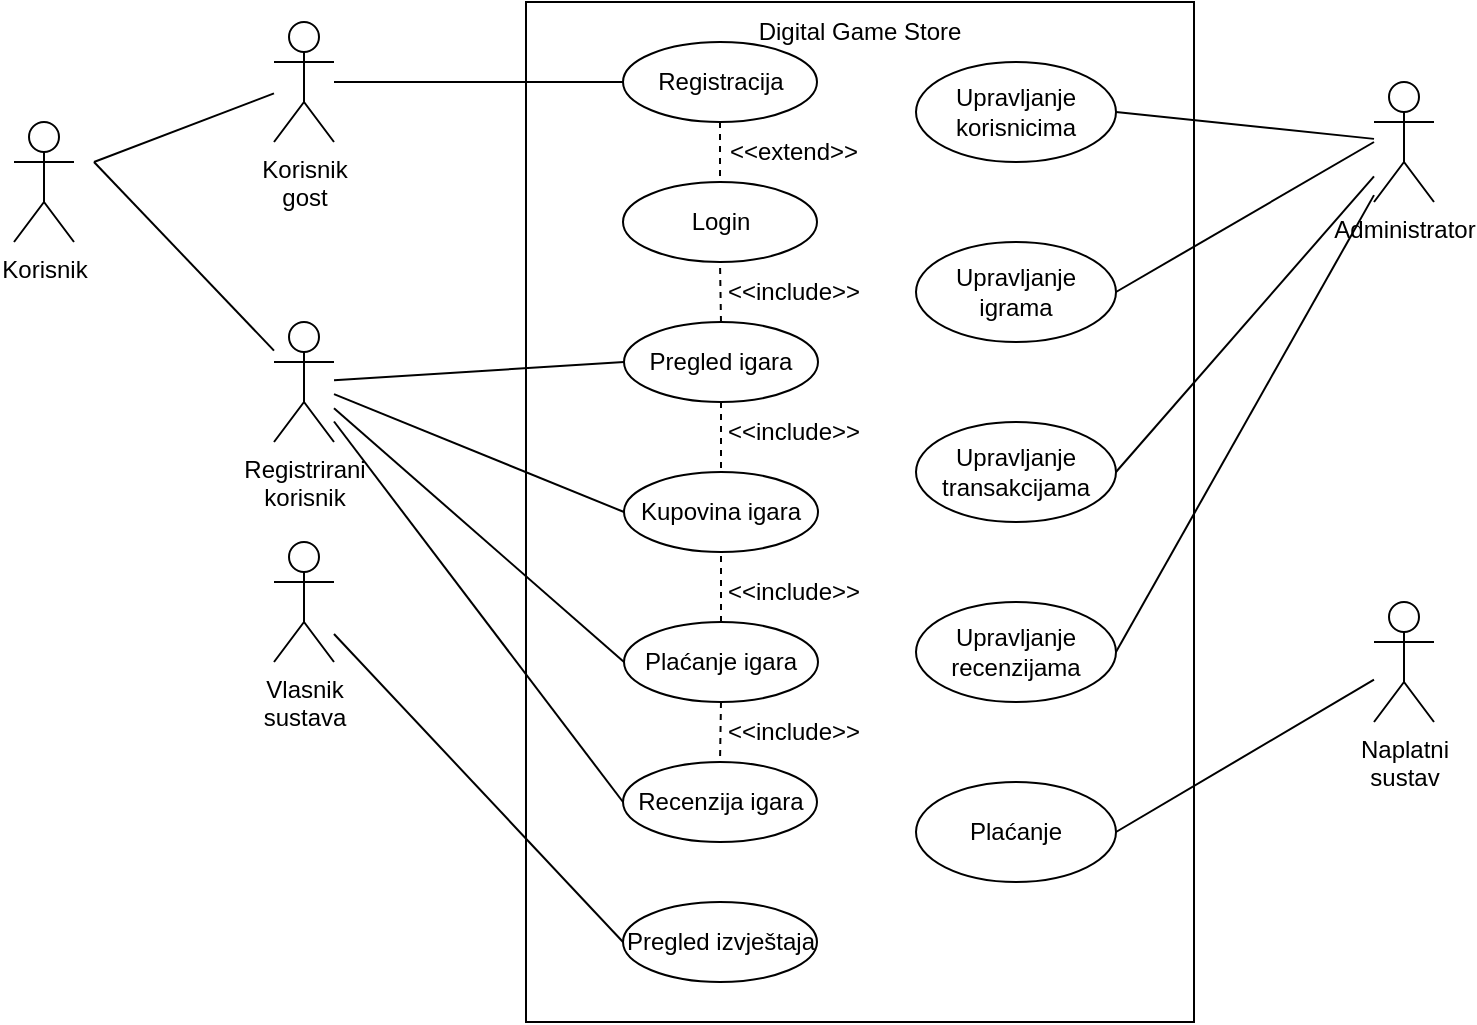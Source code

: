 <mxfile version="21.4.0">
  <diagram name="Page-1" id="vouiujqwLbQ1SjZ8EXrM">
    <mxGraphModel dx="1105" dy="616" grid="1" gridSize="10" guides="1" tooltips="1" connect="1" arrows="1" fold="1" page="1" pageScale="1" pageWidth="827" pageHeight="1169" math="0" shadow="0">
      <root>
        <mxCell id="0" />
        <mxCell id="1" parent="0" />
        <mxCell id="zjAAmlXx1aQwciowHxv7-1" value="" style="rounded=0;whiteSpace=wrap;html=1;" parent="1" vertex="1">
          <mxGeometry x="316" y="80" width="334" height="510" as="geometry" />
        </mxCell>
        <mxCell id="zjAAmlXx1aQwciowHxv7-2" value="Korisnik" style="shape=umlActor;verticalLabelPosition=bottom;verticalAlign=top;html=1;outlineConnect=0;" parent="1" vertex="1">
          <mxGeometry x="60" y="140" width="30" height="60" as="geometry" />
        </mxCell>
        <mxCell id="zjAAmlXx1aQwciowHxv7-6" value="Naplatni&lt;br&gt;sustav" style="shape=umlActor;verticalLabelPosition=bottom;verticalAlign=top;html=1;outlineConnect=0;" parent="1" vertex="1">
          <mxGeometry x="740" y="380" width="30" height="60" as="geometry" />
        </mxCell>
        <mxCell id="zjAAmlXx1aQwciowHxv7-8" value="Registrirani&lt;br&gt;korisnik&lt;br&gt;" style="shape=umlActor;verticalLabelPosition=bottom;verticalAlign=top;html=1;outlineConnect=0;" parent="1" vertex="1">
          <mxGeometry x="190" y="240" width="30" height="60" as="geometry" />
        </mxCell>
        <mxCell id="zjAAmlXx1aQwciowHxv7-10" value="Korisnik&lt;br&gt;gost" style="shape=umlActor;verticalLabelPosition=bottom;verticalAlign=top;html=1;outlineConnect=0;" parent="1" vertex="1">
          <mxGeometry x="190" y="90" width="30" height="60" as="geometry" />
        </mxCell>
        <mxCell id="zjAAmlXx1aQwciowHxv7-16" value="" style="endArrow=none;html=1;rounded=0;" parent="1" target="zjAAmlXx1aQwciowHxv7-8" edge="1">
          <mxGeometry width="50" height="50" relative="1" as="geometry">
            <mxPoint x="100" y="160" as="sourcePoint" />
            <mxPoint x="500" y="220" as="targetPoint" />
          </mxGeometry>
        </mxCell>
        <mxCell id="zjAAmlXx1aQwciowHxv7-20" value="" style="endArrow=none;html=1;rounded=0;" parent="1" target="zjAAmlXx1aQwciowHxv7-10" edge="1">
          <mxGeometry width="50" height="50" relative="1" as="geometry">
            <mxPoint x="100" y="160" as="sourcePoint" />
            <mxPoint x="500" y="220" as="targetPoint" />
          </mxGeometry>
        </mxCell>
        <mxCell id="zjAAmlXx1aQwciowHxv7-21" value="Digital Game Store" style="text;html=1;strokeColor=none;fillColor=none;align=center;verticalAlign=middle;whiteSpace=wrap;rounded=0;" parent="1" vertex="1">
          <mxGeometry x="386" y="80" width="194" height="30" as="geometry" />
        </mxCell>
        <mxCell id="zjAAmlXx1aQwciowHxv7-22" value="Pregled igara" style="ellipse;whiteSpace=wrap;html=1;" parent="1" vertex="1">
          <mxGeometry x="365" y="240" width="97" height="40" as="geometry" />
        </mxCell>
        <mxCell id="zjAAmlXx1aQwciowHxv7-24" value="Kupovina igara" style="ellipse;whiteSpace=wrap;html=1;" parent="1" vertex="1">
          <mxGeometry x="365" y="315" width="97" height="40" as="geometry" />
        </mxCell>
        <mxCell id="zjAAmlXx1aQwciowHxv7-25" value="Plaćanje igara" style="ellipse;whiteSpace=wrap;html=1;" parent="1" vertex="1">
          <mxGeometry x="365" y="390" width="97" height="40" as="geometry" />
        </mxCell>
        <mxCell id="zjAAmlXx1aQwciowHxv7-27" value="Recenzija igara" style="ellipse;whiteSpace=wrap;html=1;" parent="1" vertex="1">
          <mxGeometry x="364.5" y="460" width="97" height="40" as="geometry" />
        </mxCell>
        <mxCell id="zjAAmlXx1aQwciowHxv7-29" value="Registracija" style="ellipse;whiteSpace=wrap;html=1;" parent="1" vertex="1">
          <mxGeometry x="364.5" y="100" width="97" height="40" as="geometry" />
        </mxCell>
        <mxCell id="zjAAmlXx1aQwciowHxv7-30" value="" style="endArrow=none;html=1;rounded=0;entryX=0;entryY=0.5;entryDx=0;entryDy=0;" parent="1" source="zjAAmlXx1aQwciowHxv7-8" target="zjAAmlXx1aQwciowHxv7-22" edge="1">
          <mxGeometry width="50" height="50" relative="1" as="geometry">
            <mxPoint x="450" y="270" as="sourcePoint" />
            <mxPoint x="500" y="220" as="targetPoint" />
          </mxGeometry>
        </mxCell>
        <mxCell id="zjAAmlXx1aQwciowHxv7-31" value="" style="endArrow=none;dashed=1;html=1;rounded=0;exitX=0.5;exitY=1;exitDx=0;exitDy=0;entryX=0.5;entryY=0;entryDx=0;entryDy=0;" parent="1" source="zjAAmlXx1aQwciowHxv7-22" target="zjAAmlXx1aQwciowHxv7-24" edge="1">
          <mxGeometry width="50" height="50" relative="1" as="geometry">
            <mxPoint x="450" y="270" as="sourcePoint" />
            <mxPoint x="500" y="220" as="targetPoint" />
          </mxGeometry>
        </mxCell>
        <mxCell id="zjAAmlXx1aQwciowHxv7-32" value="" style="endArrow=none;dashed=1;html=1;rounded=0;exitX=0.5;exitY=0;exitDx=0;exitDy=0;entryX=0.5;entryY=1;entryDx=0;entryDy=0;" parent="1" source="zjAAmlXx1aQwciowHxv7-25" target="zjAAmlXx1aQwciowHxv7-24" edge="1">
          <mxGeometry width="50" height="50" relative="1" as="geometry">
            <mxPoint x="450" y="270" as="sourcePoint" />
            <mxPoint x="500" y="220" as="targetPoint" />
          </mxGeometry>
        </mxCell>
        <mxCell id="zjAAmlXx1aQwciowHxv7-33" value="" style="endArrow=none;dashed=1;html=1;rounded=0;entryX=0.5;entryY=0;entryDx=0;entryDy=0;exitX=0.5;exitY=1;exitDx=0;exitDy=0;" parent="1" source="zjAAmlXx1aQwciowHxv7-25" target="zjAAmlXx1aQwciowHxv7-27" edge="1">
          <mxGeometry width="50" height="50" relative="1" as="geometry">
            <mxPoint x="450" y="270" as="sourcePoint" />
            <mxPoint x="500" y="220" as="targetPoint" />
          </mxGeometry>
        </mxCell>
        <mxCell id="zjAAmlXx1aQwciowHxv7-38" value="" style="endArrow=none;html=1;rounded=0;entryX=0;entryY=0.5;entryDx=0;entryDy=0;" parent="1" source="zjAAmlXx1aQwciowHxv7-10" target="zjAAmlXx1aQwciowHxv7-29" edge="1">
          <mxGeometry width="50" height="50" relative="1" as="geometry">
            <mxPoint x="450" y="270" as="sourcePoint" />
            <mxPoint x="500" y="220" as="targetPoint" />
          </mxGeometry>
        </mxCell>
        <mxCell id="zjAAmlXx1aQwciowHxv7-40" value="" style="endArrow=none;html=1;rounded=0;entryX=0;entryY=0.5;entryDx=0;entryDy=0;" parent="1" source="zjAAmlXx1aQwciowHxv7-8" target="zjAAmlXx1aQwciowHxv7-24" edge="1">
          <mxGeometry width="50" height="50" relative="1" as="geometry">
            <mxPoint x="450" y="270" as="sourcePoint" />
            <mxPoint x="500" y="220" as="targetPoint" />
          </mxGeometry>
        </mxCell>
        <mxCell id="zjAAmlXx1aQwciowHxv7-42" value="" style="endArrow=none;html=1;rounded=0;entryX=0;entryY=0.5;entryDx=0;entryDy=0;" parent="1" source="zjAAmlXx1aQwciowHxv7-8" target="zjAAmlXx1aQwciowHxv7-27" edge="1">
          <mxGeometry width="50" height="50" relative="1" as="geometry">
            <mxPoint x="450" y="270" as="sourcePoint" />
            <mxPoint x="500" y="220" as="targetPoint" />
          </mxGeometry>
        </mxCell>
        <mxCell id="zjAAmlXx1aQwciowHxv7-43" value="" style="endArrow=none;html=1;rounded=0;entryX=0;entryY=0.5;entryDx=0;entryDy=0;" parent="1" source="zjAAmlXx1aQwciowHxv7-8" target="zjAAmlXx1aQwciowHxv7-25" edge="1">
          <mxGeometry width="50" height="50" relative="1" as="geometry">
            <mxPoint x="450" y="270" as="sourcePoint" />
            <mxPoint x="500" y="220" as="targetPoint" />
          </mxGeometry>
        </mxCell>
        <mxCell id="hYGxKiZRIIIqzRKWmvlg-1" value="Vlasnik &lt;br&gt;sustava" style="shape=umlActor;verticalLabelPosition=bottom;verticalAlign=top;html=1;outlineConnect=0;" parent="1" vertex="1">
          <mxGeometry x="190" y="350" width="30" height="60" as="geometry" />
        </mxCell>
        <mxCell id="LTtKVHfF0FS0LN7TDdQf-2" value="&amp;lt;&amp;lt;include&amp;gt;&amp;gt;" style="text;html=1;strokeColor=none;fillColor=none;align=center;verticalAlign=middle;whiteSpace=wrap;rounded=0;" parent="1" vertex="1">
          <mxGeometry x="420" y="280" width="60" height="30" as="geometry" />
        </mxCell>
        <mxCell id="LTtKVHfF0FS0LN7TDdQf-3" value="&amp;lt;&amp;lt;include&amp;gt;&amp;gt;" style="text;html=1;strokeColor=none;fillColor=none;align=center;verticalAlign=middle;whiteSpace=wrap;rounded=0;" parent="1" vertex="1">
          <mxGeometry x="420" y="360" width="60" height="30" as="geometry" />
        </mxCell>
        <mxCell id="LTtKVHfF0FS0LN7TDdQf-4" value="&amp;lt;&amp;lt;include&amp;gt;&amp;gt;" style="text;html=1;strokeColor=none;fillColor=none;align=center;verticalAlign=middle;whiteSpace=wrap;rounded=0;" parent="1" vertex="1">
          <mxGeometry x="420" y="430" width="60" height="30" as="geometry" />
        </mxCell>
        <mxCell id="LTtKVHfF0FS0LN7TDdQf-5" value="Pregled izvještaja" style="ellipse;whiteSpace=wrap;html=1;" parent="1" vertex="1">
          <mxGeometry x="364.5" y="530" width="97" height="40" as="geometry" />
        </mxCell>
        <mxCell id="LTtKVHfF0FS0LN7TDdQf-6" value="" style="endArrow=none;html=1;rounded=0;entryX=0;entryY=0.5;entryDx=0;entryDy=0;" parent="1" source="hYGxKiZRIIIqzRKWmvlg-1" target="LTtKVHfF0FS0LN7TDdQf-5" edge="1">
          <mxGeometry width="50" height="50" relative="1" as="geometry">
            <mxPoint x="390" y="330" as="sourcePoint" />
            <mxPoint x="440" y="280" as="targetPoint" />
          </mxGeometry>
        </mxCell>
        <mxCell id="LTtKVHfF0FS0LN7TDdQf-7" value="Upravljanje&lt;br&gt;korisnicima" style="ellipse;whiteSpace=wrap;html=1;" parent="1" vertex="1">
          <mxGeometry x="511" y="110" width="100" height="50" as="geometry" />
        </mxCell>
        <mxCell id="LTtKVHfF0FS0LN7TDdQf-8" value="Upravljanje&lt;br&gt;igrama" style="ellipse;whiteSpace=wrap;html=1;" parent="1" vertex="1">
          <mxGeometry x="511" y="200" width="100" height="50" as="geometry" />
        </mxCell>
        <mxCell id="LTtKVHfF0FS0LN7TDdQf-9" value="Upravljanje&lt;br&gt;transakcijama" style="ellipse;whiteSpace=wrap;html=1;" parent="1" vertex="1">
          <mxGeometry x="511" y="290" width="100" height="50" as="geometry" />
        </mxCell>
        <mxCell id="LTtKVHfF0FS0LN7TDdQf-10" value="Upravljanje&lt;br&gt;recenzijama" style="ellipse;whiteSpace=wrap;html=1;" parent="1" vertex="1">
          <mxGeometry x="511" y="380" width="100" height="50" as="geometry" />
        </mxCell>
        <mxCell id="LTtKVHfF0FS0LN7TDdQf-12" value="Plaćanje" style="ellipse;whiteSpace=wrap;html=1;" parent="1" vertex="1">
          <mxGeometry x="511" y="470" width="100" height="50" as="geometry" />
        </mxCell>
        <mxCell id="LTtKVHfF0FS0LN7TDdQf-14" value="" style="endArrow=none;html=1;rounded=0;entryX=1;entryY=0.5;entryDx=0;entryDy=0;" parent="1" source="zjAAmlXx1aQwciowHxv7-6" target="LTtKVHfF0FS0LN7TDdQf-12" edge="1">
          <mxGeometry width="50" height="50" relative="1" as="geometry">
            <mxPoint x="390" y="330" as="sourcePoint" />
            <mxPoint x="440" y="280" as="targetPoint" />
          </mxGeometry>
        </mxCell>
        <mxCell id="LTtKVHfF0FS0LN7TDdQf-15" value="" style="endArrow=none;html=1;rounded=0;exitX=1;exitY=0.5;exitDx=0;exitDy=0;" parent="1" source="LTtKVHfF0FS0LN7TDdQf-7" target="zjAAmlXx1aQwciowHxv7-4" edge="1">
          <mxGeometry width="50" height="50" relative="1" as="geometry">
            <mxPoint x="390" y="330" as="sourcePoint" />
            <mxPoint x="440" y="280" as="targetPoint" />
          </mxGeometry>
        </mxCell>
        <mxCell id="LTtKVHfF0FS0LN7TDdQf-16" value="" style="endArrow=none;html=1;rounded=0;exitX=1;exitY=0.5;exitDx=0;exitDy=0;" parent="1" source="LTtKVHfF0FS0LN7TDdQf-8" edge="1">
          <mxGeometry width="50" height="50" relative="1" as="geometry">
            <mxPoint x="390" y="330" as="sourcePoint" />
            <mxPoint x="740" y="150" as="targetPoint" />
          </mxGeometry>
        </mxCell>
        <mxCell id="LTtKVHfF0FS0LN7TDdQf-17" value="" style="endArrow=none;html=1;rounded=0;exitX=1;exitY=0.5;exitDx=0;exitDy=0;" parent="1" source="LTtKVHfF0FS0LN7TDdQf-9" target="zjAAmlXx1aQwciowHxv7-4" edge="1">
          <mxGeometry width="50" height="50" relative="1" as="geometry">
            <mxPoint x="390" y="330" as="sourcePoint" />
            <mxPoint x="440" y="280" as="targetPoint" />
          </mxGeometry>
        </mxCell>
        <mxCell id="LTtKVHfF0FS0LN7TDdQf-18" value="" style="endArrow=none;html=1;rounded=0;exitX=1;exitY=0.5;exitDx=0;exitDy=0;" parent="1" source="LTtKVHfF0FS0LN7TDdQf-10" target="zjAAmlXx1aQwciowHxv7-4" edge="1">
          <mxGeometry width="50" height="50" relative="1" as="geometry">
            <mxPoint x="390" y="330" as="sourcePoint" />
            <mxPoint x="440" y="280" as="targetPoint" />
          </mxGeometry>
        </mxCell>
        <mxCell id="zjAAmlXx1aQwciowHxv7-4" value="Administrator" style="shape=umlActor;verticalLabelPosition=bottom;verticalAlign=top;html=1;outlineConnect=0;" parent="1" vertex="1">
          <mxGeometry x="740" y="120" width="30" height="60" as="geometry" />
        </mxCell>
        <mxCell id="2iLpKKAr8VPCNRCH6G2j-2" value="Login" style="ellipse;whiteSpace=wrap;html=1;" vertex="1" parent="1">
          <mxGeometry x="364.5" y="170" width="97" height="40" as="geometry" />
        </mxCell>
        <mxCell id="2iLpKKAr8VPCNRCH6G2j-6" value="&amp;lt;&amp;lt;extend&amp;gt;&amp;gt;" style="text;html=1;strokeColor=none;fillColor=none;align=center;verticalAlign=middle;whiteSpace=wrap;rounded=0;" vertex="1" parent="1">
          <mxGeometry x="420" y="140" width="60" height="30" as="geometry" />
        </mxCell>
        <mxCell id="2iLpKKAr8VPCNRCH6G2j-8" value="" style="endArrow=none;dashed=1;html=1;rounded=0;entryX=0.5;entryY=1;entryDx=0;entryDy=0;exitX=0.5;exitY=0;exitDx=0;exitDy=0;" edge="1" parent="1" source="zjAAmlXx1aQwciowHxv7-22" target="2iLpKKAr8VPCNRCH6G2j-2">
          <mxGeometry width="50" height="50" relative="1" as="geometry">
            <mxPoint x="470" y="330" as="sourcePoint" />
            <mxPoint x="520" y="280" as="targetPoint" />
          </mxGeometry>
        </mxCell>
        <mxCell id="2iLpKKAr8VPCNRCH6G2j-9" value="&amp;lt;&amp;lt;include&amp;gt;&amp;gt;" style="text;html=1;strokeColor=none;fillColor=none;align=center;verticalAlign=middle;whiteSpace=wrap;rounded=0;" vertex="1" parent="1">
          <mxGeometry x="420" y="210" width="60" height="30" as="geometry" />
        </mxCell>
        <mxCell id="2iLpKKAr8VPCNRCH6G2j-10" value="" style="endArrow=none;dashed=1;html=1;rounded=0;entryX=0.5;entryY=0;entryDx=0;entryDy=0;exitX=0.5;exitY=1;exitDx=0;exitDy=0;" edge="1" parent="1" source="zjAAmlXx1aQwciowHxv7-29" target="2iLpKKAr8VPCNRCH6G2j-2">
          <mxGeometry width="50" height="50" relative="1" as="geometry">
            <mxPoint x="470" y="330" as="sourcePoint" />
            <mxPoint x="520" y="280" as="targetPoint" />
          </mxGeometry>
        </mxCell>
      </root>
    </mxGraphModel>
  </diagram>
</mxfile>
